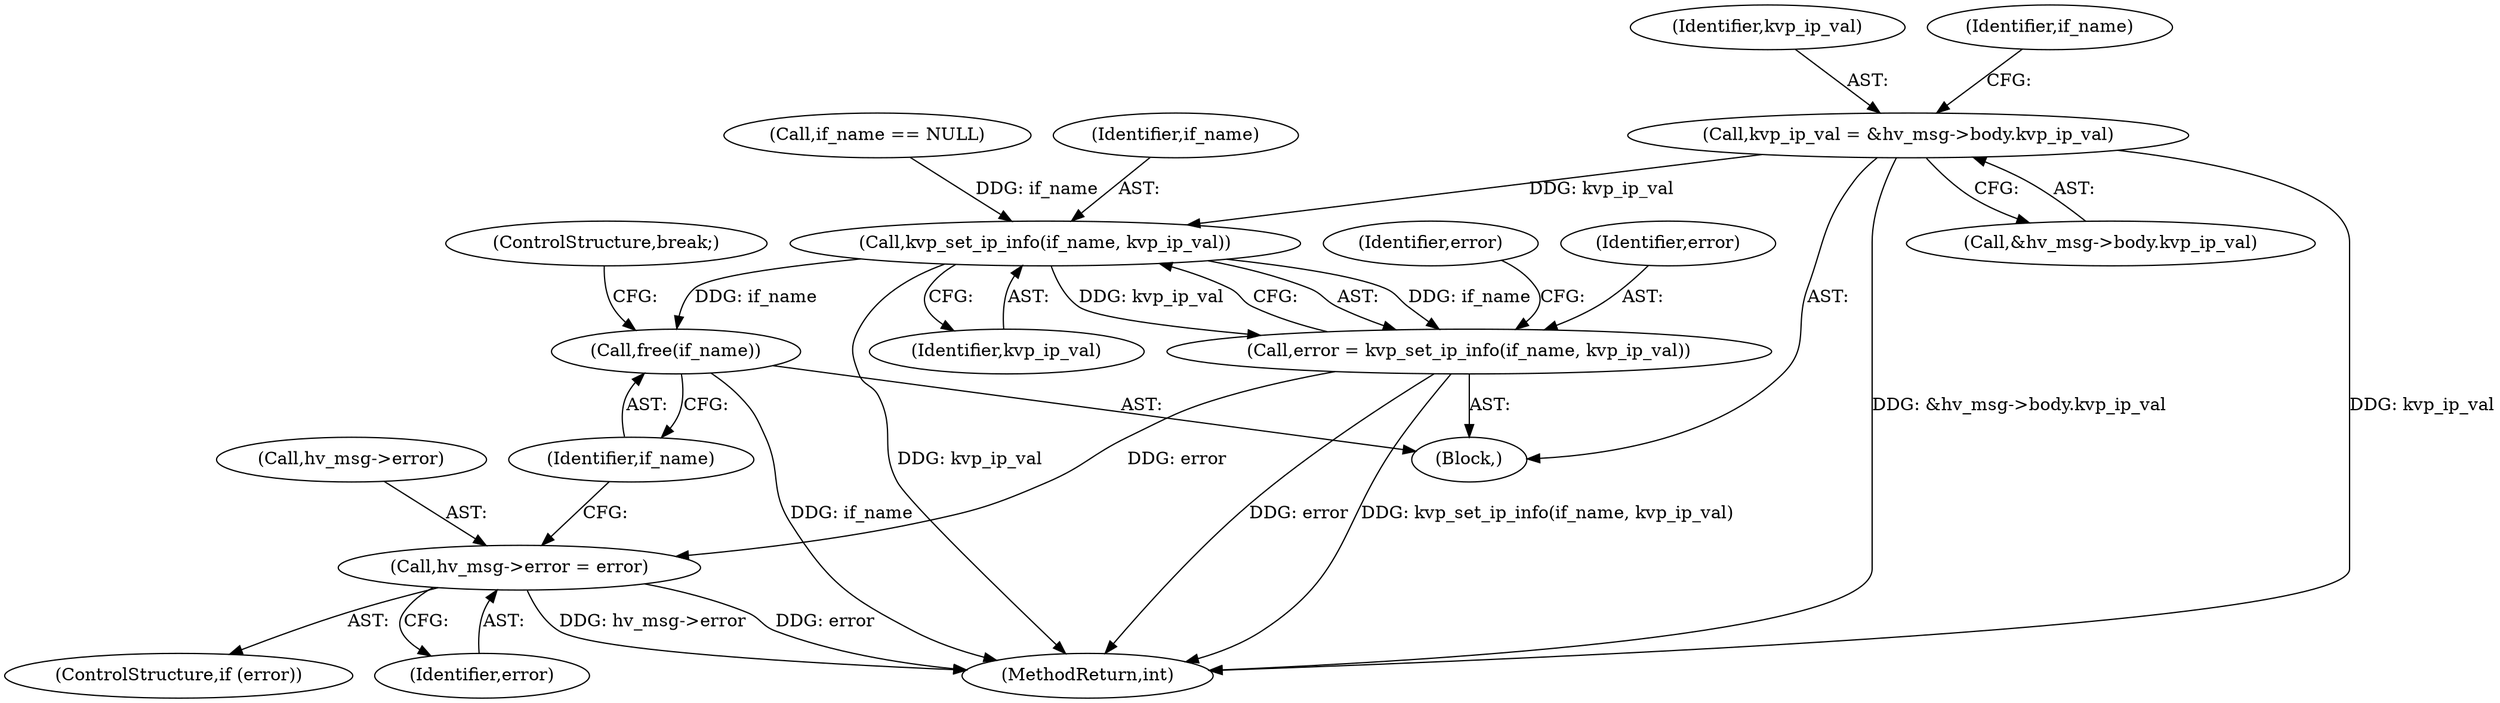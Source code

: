 digraph "0_linux_95a69adab9acfc3981c504737a2b6578e4d846ef@pointer" {
"1000493" [label="(Call,kvp_ip_val = &hv_msg->body.kvp_ip_val)"];
"1000522" [label="(Call,kvp_set_ip_info(if_name, kvp_ip_val))"];
"1000520" [label="(Call,error = kvp_set_ip_info(if_name, kvp_ip_val))"];
"1000527" [label="(Call,hv_msg->error = error)"];
"1000532" [label="(Call,free(if_name))"];
"1000876" [label="(MethodReturn,int)"];
"1000522" [label="(Call,kvp_set_ip_info(if_name, kvp_ip_val))"];
"1000524" [label="(Identifier,kvp_ip_val)"];
"1000510" [label="(Call,if_name == NULL)"];
"1000525" [label="(ControlStructure,if (error))"];
"1000534" [label="(ControlStructure,break;)"];
"1000528" [label="(Call,hv_msg->error)"];
"1000493" [label="(Call,kvp_ip_val = &hv_msg->body.kvp_ip_val)"];
"1000523" [label="(Identifier,if_name)"];
"1000443" [label="(Block,)"];
"1000494" [label="(Identifier,kvp_ip_val)"];
"1000502" [label="(Identifier,if_name)"];
"1000520" [label="(Call,error = kvp_set_ip_info(if_name, kvp_ip_val))"];
"1000526" [label="(Identifier,error)"];
"1000521" [label="(Identifier,error)"];
"1000531" [label="(Identifier,error)"];
"1000533" [label="(Identifier,if_name)"];
"1000527" [label="(Call,hv_msg->error = error)"];
"1000532" [label="(Call,free(if_name))"];
"1000495" [label="(Call,&hv_msg->body.kvp_ip_val)"];
"1000493" -> "1000443"  [label="AST: "];
"1000493" -> "1000495"  [label="CFG: "];
"1000494" -> "1000493"  [label="AST: "];
"1000495" -> "1000493"  [label="AST: "];
"1000502" -> "1000493"  [label="CFG: "];
"1000493" -> "1000876"  [label="DDG: kvp_ip_val"];
"1000493" -> "1000876"  [label="DDG: &hv_msg->body.kvp_ip_val"];
"1000493" -> "1000522"  [label="DDG: kvp_ip_val"];
"1000522" -> "1000520"  [label="AST: "];
"1000522" -> "1000524"  [label="CFG: "];
"1000523" -> "1000522"  [label="AST: "];
"1000524" -> "1000522"  [label="AST: "];
"1000520" -> "1000522"  [label="CFG: "];
"1000522" -> "1000876"  [label="DDG: kvp_ip_val"];
"1000522" -> "1000520"  [label="DDG: if_name"];
"1000522" -> "1000520"  [label="DDG: kvp_ip_val"];
"1000510" -> "1000522"  [label="DDG: if_name"];
"1000522" -> "1000532"  [label="DDG: if_name"];
"1000520" -> "1000443"  [label="AST: "];
"1000521" -> "1000520"  [label="AST: "];
"1000526" -> "1000520"  [label="CFG: "];
"1000520" -> "1000876"  [label="DDG: kvp_set_ip_info(if_name, kvp_ip_val)"];
"1000520" -> "1000876"  [label="DDG: error"];
"1000520" -> "1000527"  [label="DDG: error"];
"1000527" -> "1000525"  [label="AST: "];
"1000527" -> "1000531"  [label="CFG: "];
"1000528" -> "1000527"  [label="AST: "];
"1000531" -> "1000527"  [label="AST: "];
"1000533" -> "1000527"  [label="CFG: "];
"1000527" -> "1000876"  [label="DDG: hv_msg->error"];
"1000527" -> "1000876"  [label="DDG: error"];
"1000532" -> "1000443"  [label="AST: "];
"1000532" -> "1000533"  [label="CFG: "];
"1000533" -> "1000532"  [label="AST: "];
"1000534" -> "1000532"  [label="CFG: "];
"1000532" -> "1000876"  [label="DDG: if_name"];
}
